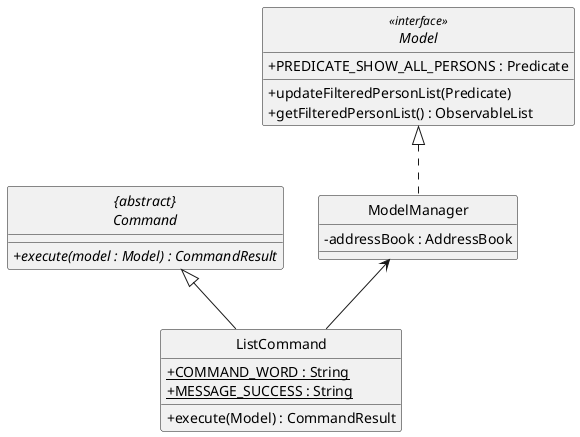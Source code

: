 @startuml
skinparam backgroundColor #ffffff
skinparam classAttributeIconSize 0
hide circle

abstract class "{abstract}\nCommand" {
    + {abstract} execute(model : Model) : CommandResult
}

interface Model <<interface>> {
    /' Fields '/
        +PREDICATE_SHOW_ALL_PERSONS : Predicate

    /' Methods '/
    + updateFilteredPersonList(Predicate)
    + getFilteredPersonList() : ObservableList
}

class ModelManager implements Model{
    -addressBook : AddressBook
}

class ListCommand{
    /' Fields '/
    + {static} COMMAND_WORD : String
    + {static} MESSAGE_SUCCESS : String

    /' Methods '/
    + execute(Model) : CommandResult
}

ModelManager <-- ListCommand
"{abstract}\nCommand" <|-- ListCommand
@enduml

